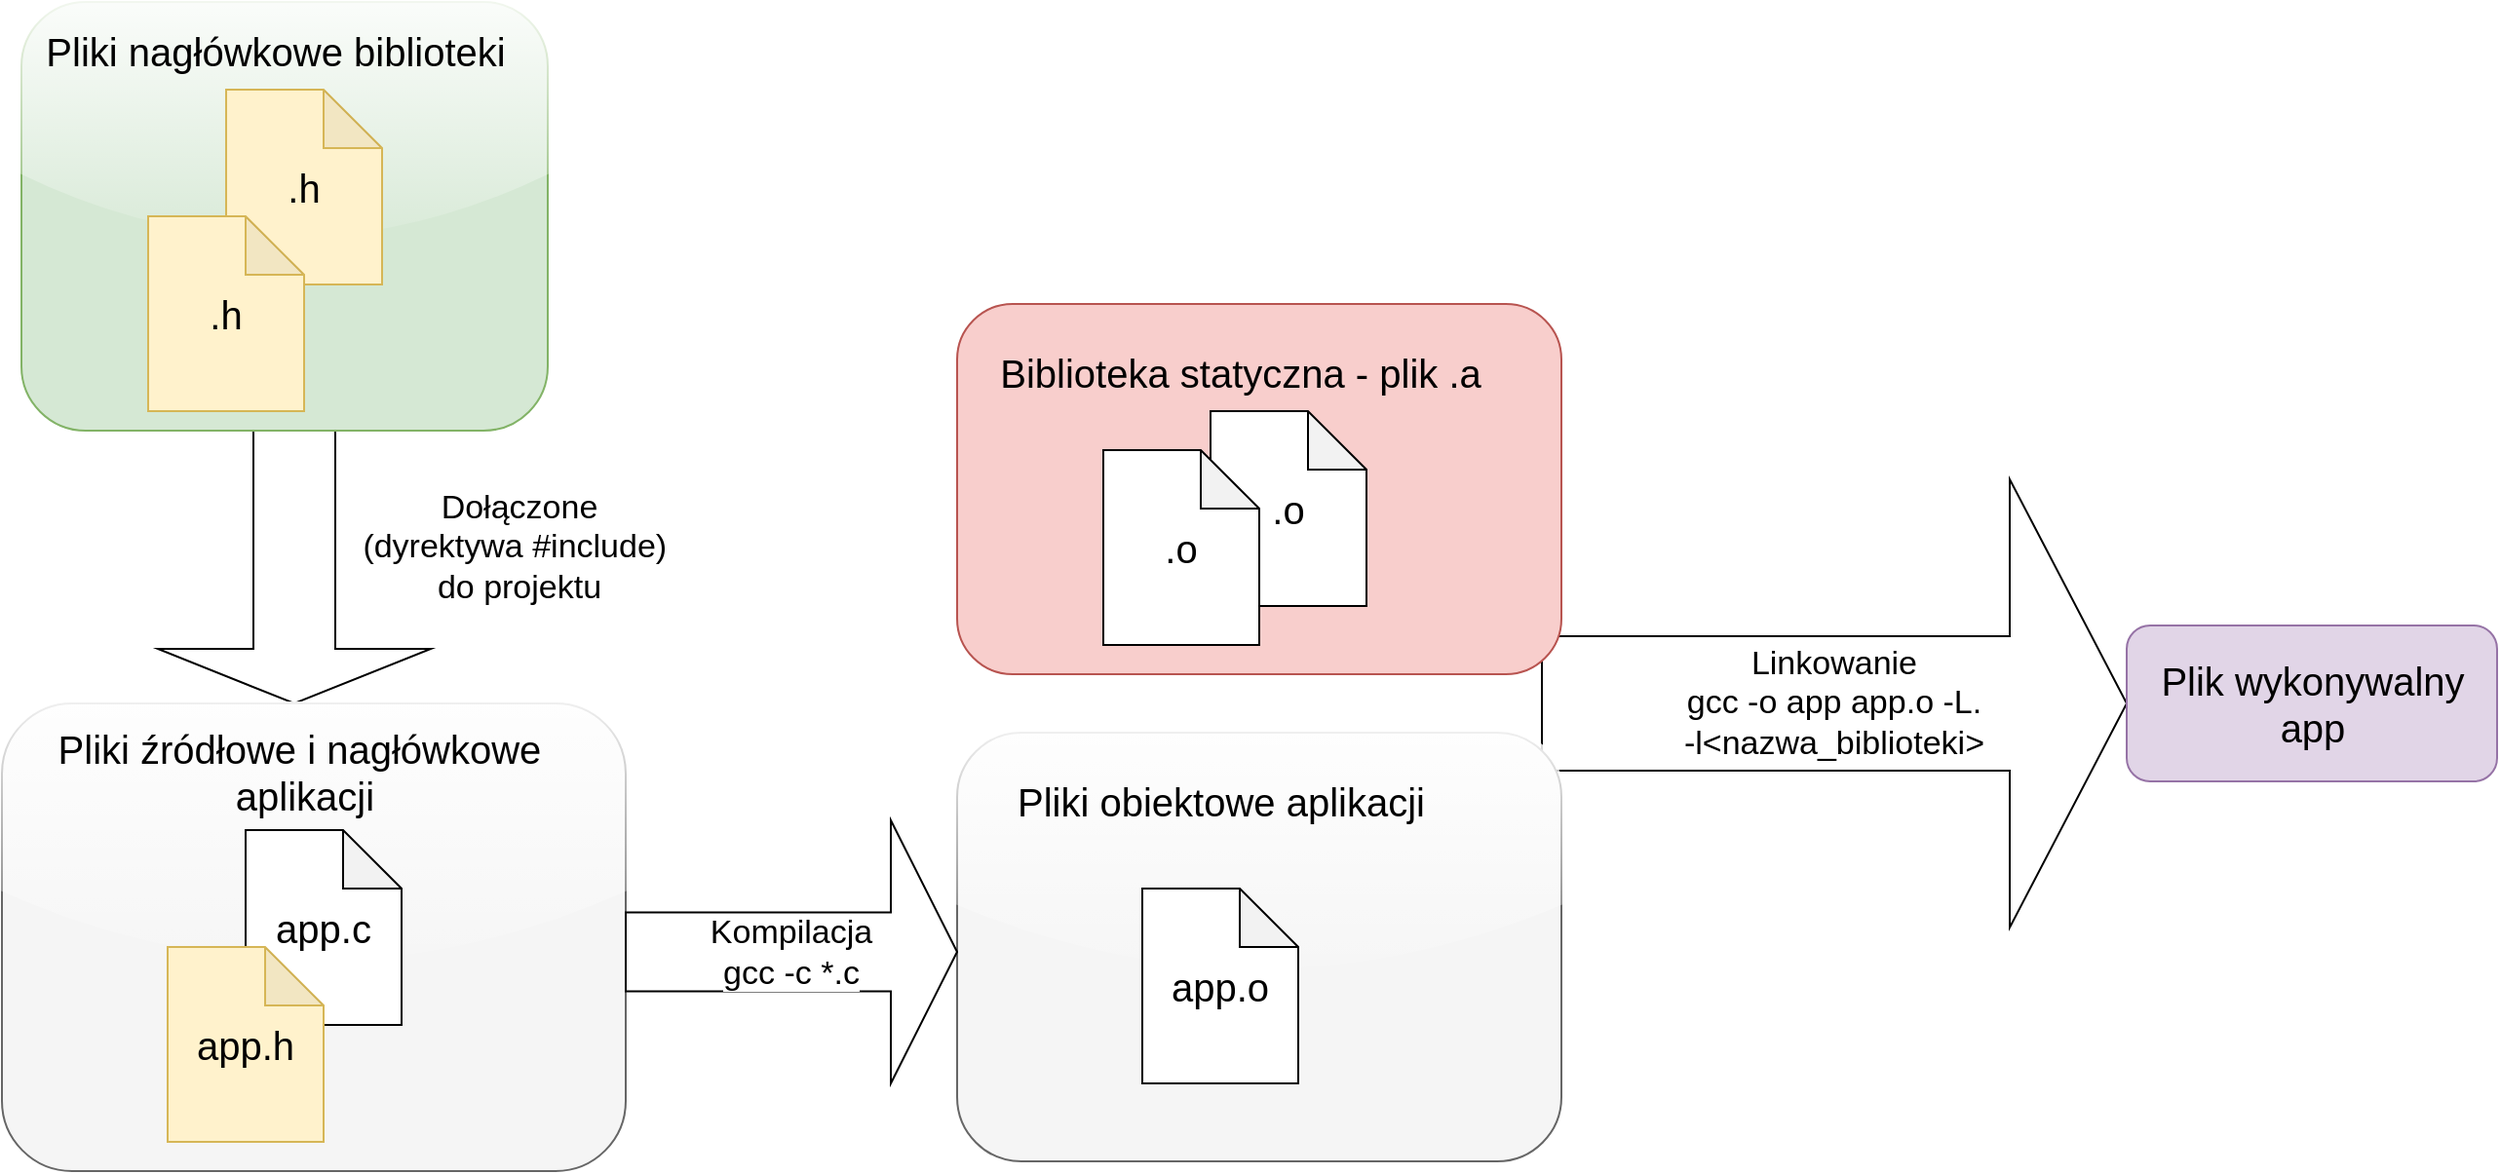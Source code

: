 <mxfile version="12.3.8" type="device" pages="1"><diagram name="Page-1" id="5f0bae14-7c28-e335-631c-24af17079c00"><mxGraphModel dx="2062" dy="1122" grid="1" gridSize="10" guides="1" tooltips="1" connect="1" arrows="1" fold="1" page="1" pageScale="1" pageWidth="1350" pageHeight="700" background="#ffffff" math="0" shadow="0"><root><mxCell id="0"/><mxCell id="1" parent="0"/><mxCell id="DLyycIe8Gw2Gcq-9q2o4-47" value="Linkowanie&lt;br&gt;gcc -o app app.o -L. &lt;br&gt;-l&amp;lt;nazwa_biblioteki&amp;gt;" style="shape=singleArrow;whiteSpace=wrap;html=1;rounded=0&#10;;glass=0;fontSize=17;" vertex="1" parent="1"><mxGeometry x="830" y="285" width="300" height="230" as="geometry"/></mxCell><mxCell id="DLyycIe8Gw2Gcq-9q2o4-33" value="" style="shape=singleArrow;direction=south;whiteSpace=wrap;html=1;rounded=0;glass=0;fontSize=17;" vertex="1" parent="1"><mxGeometry x="120" y="260" width="140" height="140" as="geometry"/></mxCell><mxCell id="DLyycIe8Gw2Gcq-9q2o4-18" value="" style="rounded=1;whiteSpace=wrap;html=1;glass=0;fillColor=#f8cecc;strokeColor=#b85450;" vertex="1" parent="1"><mxGeometry x="530" y="195" width="310" height="190" as="geometry"/></mxCell><mxCell id="DLyycIe8Gw2Gcq-9q2o4-19" value="&lt;font style=&quot;font-size: 20px&quot;&gt;Biblioteka statyczna - plik .a&lt;/font&gt;" style="text;html=1;align=center;verticalAlign=middle;resizable=0;points=[];;autosize=1;" vertex="1" parent="1"><mxGeometry x="545" y="220" width="260" height="20" as="geometry"/></mxCell><mxCell id="DLyycIe8Gw2Gcq-9q2o4-20" value="&lt;font style=&quot;font-size: 20px&quot;&gt;.o&lt;/font&gt;" style="shape=note;whiteSpace=wrap;html=1;backgroundOutline=1;darkOpacity=0.05;" vertex="1" parent="1"><mxGeometry x="660" y="250" width="80" height="100" as="geometry"/></mxCell><mxCell id="DLyycIe8Gw2Gcq-9q2o4-21" value="&lt;font style=&quot;font-size: 20px&quot;&gt;.o&lt;/font&gt;" style="shape=note;whiteSpace=wrap;html=1;backgroundOutline=1;darkOpacity=0.05;" vertex="1" parent="1"><mxGeometry x="605" y="270" width="80" height="100" as="geometry"/></mxCell><mxCell id="DLyycIe8Gw2Gcq-9q2o4-25" value="" style="rounded=1;whiteSpace=wrap;html=1;glass=1;fillColor=#d5e8d4;strokeColor=#82b366;" vertex="1" parent="1"><mxGeometry x="50" y="40" width="270" height="220" as="geometry"/></mxCell><mxCell id="DLyycIe8Gw2Gcq-9q2o4-26" value="&lt;font style=&quot;font-size: 20px&quot;&gt;Pliki nagłówkowe biblioteki&lt;/font&gt;" style="text;html=1;align=center;verticalAlign=middle;resizable=0;points=[];;autosize=1;" vertex="1" parent="1"><mxGeometry x="55" y="55" width="250" height="20" as="geometry"/></mxCell><mxCell id="DLyycIe8Gw2Gcq-9q2o4-27" value="&lt;font style=&quot;font-size: 20px&quot;&gt;.h&lt;/font&gt;" style="shape=note;whiteSpace=wrap;html=1;backgroundOutline=1;darkOpacity=0.05;fillColor=#fff2cc;strokeColor=#d6b656;" vertex="1" parent="1"><mxGeometry x="155" y="85" width="80" height="100" as="geometry"/></mxCell><mxCell id="DLyycIe8Gw2Gcq-9q2o4-28" value="&lt;font style=&quot;font-size: 20px&quot;&gt;.h&lt;/font&gt;" style="shape=note;whiteSpace=wrap;html=1;backgroundOutline=1;darkOpacity=0.05;direction=east;fillColor=#fff2cc;strokeColor=#d6b656;" vertex="1" parent="1"><mxGeometry x="115" y="150" width="80" height="100" as="geometry"/></mxCell><mxCell id="DLyycIe8Gw2Gcq-9q2o4-29" value="" style="rounded=1;whiteSpace=wrap;html=1;glass=1;fillColor=#f5f5f5;strokeColor=#666666;fontColor=#333333;" vertex="1" parent="1"><mxGeometry x="40" y="400" width="320" height="240" as="geometry"/></mxCell><mxCell id="DLyycIe8Gw2Gcq-9q2o4-30" value="&lt;font style=&quot;font-size: 20px&quot;&gt;Pliki źródłowe i nagłówkowe&amp;nbsp;&lt;br&gt;aplikacji&lt;br&gt;&lt;/font&gt;" style="text;html=1;align=center;verticalAlign=middle;resizable=0;points=[];;autosize=1;" vertex="1" parent="1"><mxGeometry x="60" y="415" width="270" height="40" as="geometry"/></mxCell><mxCell id="DLyycIe8Gw2Gcq-9q2o4-31" value="&lt;font style=&quot;font-size: 20px&quot;&gt;app.c&lt;/font&gt;" style="shape=note;whiteSpace=wrap;html=1;backgroundOutline=1;darkOpacity=0.05;" vertex="1" parent="1"><mxGeometry x="165" y="465" width="80" height="100" as="geometry"/></mxCell><mxCell id="DLyycIe8Gw2Gcq-9q2o4-32" value="&lt;font style=&quot;font-size: 20px&quot;&gt;app.h&lt;/font&gt;" style="shape=note;whiteSpace=wrap;html=1;backgroundOutline=1;darkOpacity=0.05;fillColor=#fff2cc;strokeColor=#d6b656;" vertex="1" parent="1"><mxGeometry x="125" y="525" width="80" height="100" as="geometry"/></mxCell><mxCell id="DLyycIe8Gw2Gcq-9q2o4-34" value="Dołączone &lt;br&gt;(dyrektywa #include)&amp;nbsp;&lt;br&gt;do projektu" style="text;html=1;align=center;verticalAlign=middle;resizable=0;points=[];;autosize=1;fontSize=17;" vertex="1" parent="1"><mxGeometry x="215" y="285" width="180" height="70" as="geometry"/></mxCell><mxCell id="DLyycIe8Gw2Gcq-9q2o4-35" value="" style="rounded=1;whiteSpace=wrap;html=1;glass=1;fillColor=#f5f5f5;strokeColor=#666666;fontColor=#333333;" vertex="1" parent="1"><mxGeometry x="530" y="415" width="310" height="220" as="geometry"/></mxCell><mxCell id="DLyycIe8Gw2Gcq-9q2o4-36" value="&lt;font style=&quot;font-size: 20px&quot;&gt;Pliki obiektowe aplikacji&lt;br&gt;&lt;/font&gt;" style="text;html=1;align=center;verticalAlign=middle;resizable=0;points=[];;autosize=1;" vertex="1" parent="1"><mxGeometry x="555" y="440" width="220" height="20" as="geometry"/></mxCell><mxCell id="DLyycIe8Gw2Gcq-9q2o4-37" value="&lt;font style=&quot;font-size: 20px&quot;&gt;app.o&lt;/font&gt;" style="shape=note;whiteSpace=wrap;html=1;backgroundOutline=1;darkOpacity=0.05;" vertex="1" parent="1"><mxGeometry x="625" y="495" width="80" height="100" as="geometry"/></mxCell><mxCell id="DLyycIe8Gw2Gcq-9q2o4-40" value="&lt;span style=&quot;white-space: normal ; background-color: rgb(255 , 255 , 255)&quot;&gt;Kompilacja&lt;/span&gt;&lt;br style=&quot;white-space: normal&quot;&gt;&lt;span style=&quot;white-space: normal ; background-color: rgb(255 , 255 , 255)&quot;&gt;gcc -c *.c&lt;/span&gt;" style="shape=singleArrow;whiteSpace=wrap;html=1;rounded=0;glass=0;fontSize=17;" vertex="1" parent="1"><mxGeometry x="360" y="460" width="170" height="135" as="geometry"/></mxCell><mxCell id="DLyycIe8Gw2Gcq-9q2o4-41" value="" style="rounded=1;whiteSpace=wrap;html=1;glass=0;fillColor=#e1d5e7;strokeColor=#9673a6;" vertex="1" parent="1"><mxGeometry x="1130" y="360" width="190" height="80" as="geometry"/></mxCell><mxCell id="DLyycIe8Gw2Gcq-9q2o4-42" value="&lt;font style=&quot;font-size: 20px&quot;&gt;Plik wykonywalny&lt;br&gt;app&lt;br&gt;&lt;/font&gt;" style="text;html=1;align=center;verticalAlign=middle;resizable=0;points=[];;autosize=1;" vertex="1" parent="1"><mxGeometry x="1140" y="380" width="170" height="40" as="geometry"/></mxCell></root></mxGraphModel></diagram></mxfile>